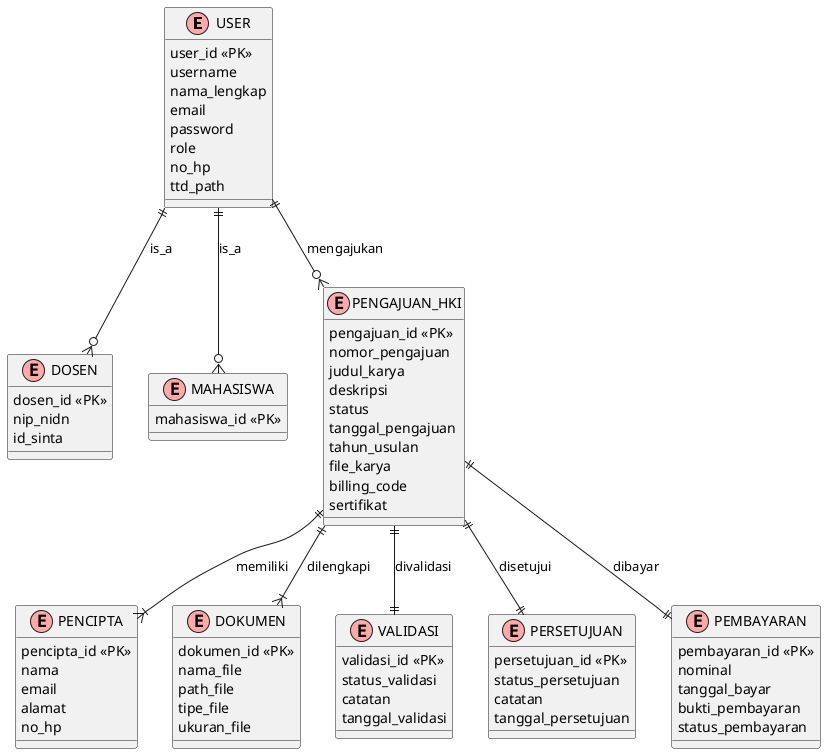 @startuml CDM_HKI
!define ENTITY(x) class x << (E,#FFAAAA) >>
!define ATTRIBUTE(x) x

ENTITY(USER) {
    ATTRIBUTE(user_id) <<PK>>
    ATTRIBUTE(username)
    ATTRIBUTE(nama_lengkap)
    ATTRIBUTE(email)
    ATTRIBUTE(password)
    ATTRIBUTE(role)
    ATTRIBUTE(no_hp)
    ATTRIBUTE(ttd_path)
}

ENTITY(DOSEN) {
    ATTRIBUTE(dosen_id) <<PK>>
    ATTRIBUTE(nip_nidn)
    ATTRIBUTE(id_sinta)
}

ENTITY(MAHASISWA) {
    ATTRIBUTE(mahasiswa_id) <<PK>>
}

ENTITY(PENGAJUAN_HKI) {
    ATTRIBUTE(pengajuan_id) <<PK>>
    ATTRIBUTE(nomor_pengajuan)
    ATTRIBUTE(judul_karya)
    ATTRIBUTE(deskripsi)
    ATTRIBUTE(status)
    ATTRIBUTE(tanggal_pengajuan)
    ATTRIBUTE(tahun_usulan)
    ATTRIBUTE(file_karya)
    ATTRIBUTE(billing_code)
    ATTRIBUTE(sertifikat)
}

ENTITY(PENCIPTA) {
    ATTRIBUTE(pencipta_id) <<PK>>
    ATTRIBUTE(nama)
    ATTRIBUTE(email)
    ATTRIBUTE(alamat)
    ATTRIBUTE(no_hp)
}

ENTITY(DOKUMEN) {
    ATTRIBUTE(dokumen_id) <<PK>>
    ATTRIBUTE(nama_file)
    ATTRIBUTE(path_file)
    ATTRIBUTE(tipe_file)
    ATTRIBUTE(ukuran_file)
}

ENTITY(VALIDASI) {
    ATTRIBUTE(validasi_id) <<PK>>
    ATTRIBUTE(status_validasi)
    ATTRIBUTE(catatan)
    ATTRIBUTE(tanggal_validasi)
}

ENTITY(PERSETUJUAN) {
    ATTRIBUTE(persetujuan_id) <<PK>>
    ATTRIBUTE(status_persetujuan)
    ATTRIBUTE(catatan)
    ATTRIBUTE(tanggal_persetujuan)
}

ENTITY(PEMBAYARAN) {
    ATTRIBUTE(pembayaran_id) <<PK>>
    ATTRIBUTE(nominal)
    ATTRIBUTE(tanggal_bayar)
    ATTRIBUTE(bukti_pembayaran)
    ATTRIBUTE(status_pembayaran)
}

' Relationships
USER ||--o{ DOSEN : "is_a"
USER ||--o{ MAHASISWA : "is_a"
USER ||--o{ PENGAJUAN_HKI : "mengajukan"
PENGAJUAN_HKI ||--|{ PENCIPTA : "memiliki"
PENGAJUAN_HKI ||--|{ DOKUMEN : "dilengkapi"
PENGAJUAN_HKI ||--|| VALIDASI : "divalidasi"
PENGAJUAN_HKI ||--|| PERSETUJUAN : "disetujui"
PENGAJUAN_HKI ||--|| PEMBAYARAN : "dibayar"
@enduml
